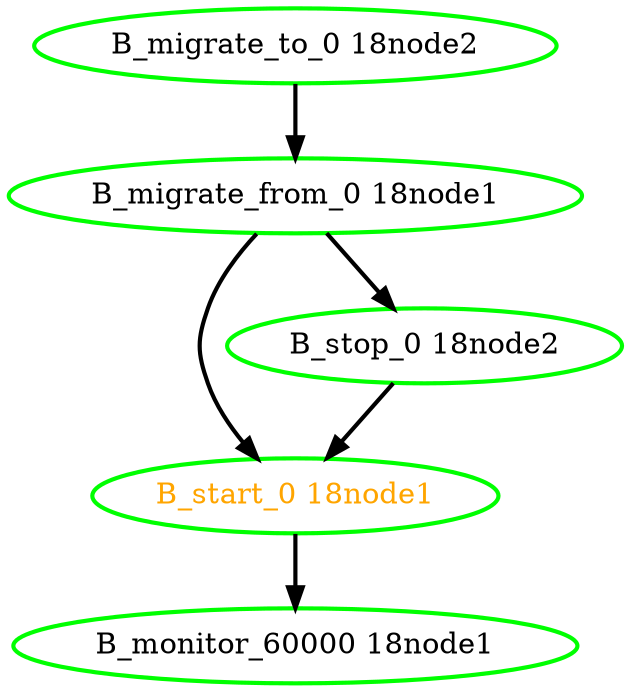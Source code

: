  digraph "g" {
"B_migrate_from_0 18node1" -> "B_start_0 18node1" [ style = bold]
"B_migrate_from_0 18node1" -> "B_stop_0 18node2" [ style = bold]
"B_migrate_from_0 18node1" [ style=bold color="green" fontcolor="black"]
"B_migrate_to_0 18node2" -> "B_migrate_from_0 18node1" [ style = bold]
"B_migrate_to_0 18node2" [ style=bold color="green" fontcolor="black"]
"B_monitor_60000 18node1" [ style=bold color="green" fontcolor="black"]
"B_start_0 18node1" -> "B_monitor_60000 18node1" [ style = bold]
"B_start_0 18node1" [ style=bold color="green" fontcolor="orange"]
"B_stop_0 18node2" -> "B_start_0 18node1" [ style = bold]
"B_stop_0 18node2" [ style=bold color="green" fontcolor="black"]
}
